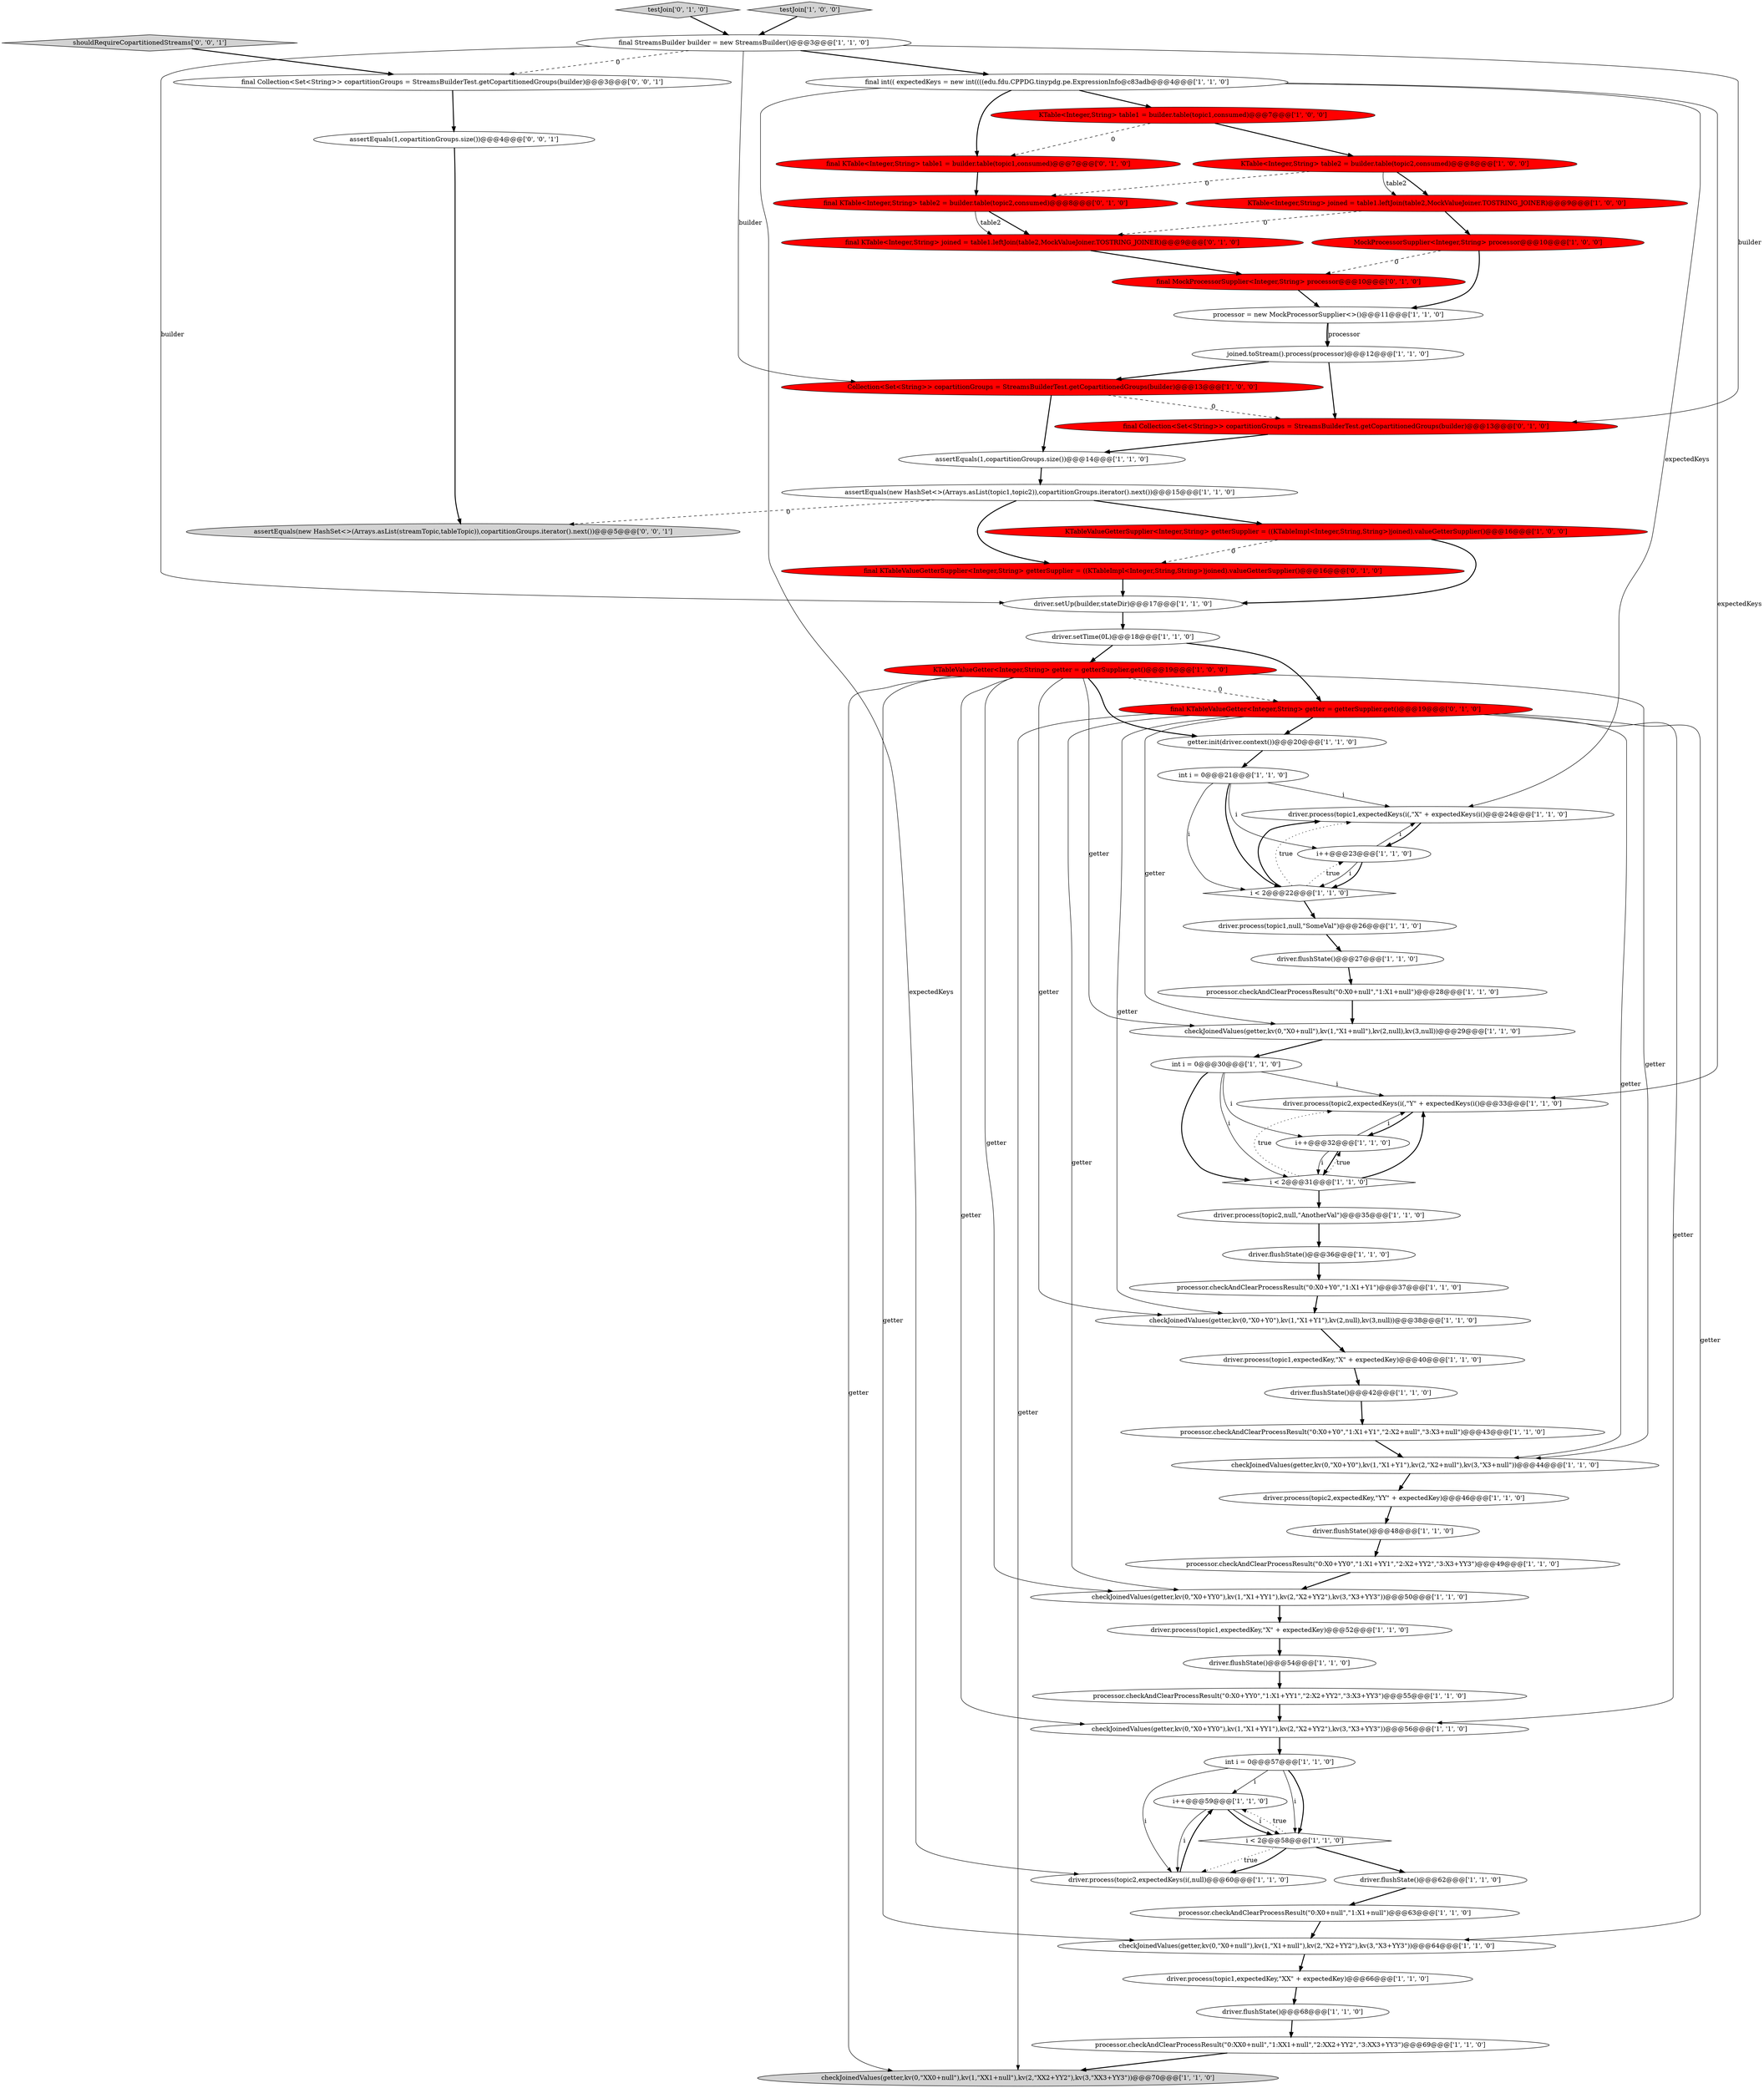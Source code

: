 digraph {
13 [style = filled, label = "checkJoinedValues(getter,kv(0,\"X0+Y0\"),kv(1,\"X1+Y1\"),kv(2,null),kv(3,null))@@@38@@@['1', '1', '0']", fillcolor = white, shape = ellipse image = "AAA0AAABBB1BBB"];
33 [style = filled, label = "KTable<Integer,String> table2 = builder.table(topic2,consumed)@@@8@@@['1', '0', '0']", fillcolor = red, shape = ellipse image = "AAA1AAABBB1BBB"];
29 [style = filled, label = "i++@@@59@@@['1', '1', '0']", fillcolor = white, shape = ellipse image = "AAA0AAABBB1BBB"];
49 [style = filled, label = "driver.process(topic2,expectedKeys(i(,\"Y\" + expectedKeys(i()@@@33@@@['1', '1', '0']", fillcolor = white, shape = ellipse image = "AAA0AAABBB1BBB"];
23 [style = filled, label = "processor.checkAndClearProcessResult(\"0:X0+null\",\"1:X1+null\")@@@28@@@['1', '1', '0']", fillcolor = white, shape = ellipse image = "AAA0AAABBB1BBB"];
57 [style = filled, label = "final KTable<Integer,String> table2 = builder.table(topic2,consumed)@@@8@@@['0', '1', '0']", fillcolor = red, shape = ellipse image = "AAA1AAABBB2BBB"];
45 [style = filled, label = "checkJoinedValues(getter,kv(0,\"X0+null\"),kv(1,\"X1+null\"),kv(2,\"X2+YY2\"),kv(3,\"X3+YY3\"))@@@64@@@['1', '1', '0']", fillcolor = white, shape = ellipse image = "AAA0AAABBB1BBB"];
53 [style = filled, label = "i < 2@@@58@@@['1', '1', '0']", fillcolor = white, shape = diamond image = "AAA0AAABBB1BBB"];
17 [style = filled, label = "Collection<Set<String>> copartitionGroups = StreamsBuilderTest.getCopartitionedGroups(builder)@@@13@@@['1', '0', '0']", fillcolor = red, shape = ellipse image = "AAA1AAABBB1BBB"];
20 [style = filled, label = "getter.init(driver.context())@@@20@@@['1', '1', '0']", fillcolor = white, shape = ellipse image = "AAA0AAABBB1BBB"];
43 [style = filled, label = "checkJoinedValues(getter,kv(0,\"X0+Y0\"),kv(1,\"X1+Y1\"),kv(2,\"X2+null\"),kv(3,\"X3+null\"))@@@44@@@['1', '1', '0']", fillcolor = white, shape = ellipse image = "AAA0AAABBB1BBB"];
63 [style = filled, label = "testJoin['0', '1', '0']", fillcolor = lightgray, shape = diamond image = "AAA0AAABBB2BBB"];
54 [style = filled, label = "i++@@@32@@@['1', '1', '0']", fillcolor = white, shape = ellipse image = "AAA0AAABBB1BBB"];
35 [style = filled, label = "processor.checkAndClearProcessResult(\"0:X0+YY0\",\"1:X1+YY1\",\"2:X2+YY2\",\"3:X3+YY3\")@@@49@@@['1', '1', '0']", fillcolor = white, shape = ellipse image = "AAA0AAABBB1BBB"];
25 [style = filled, label = "driver.process(topic2,null,\"AnotherVal\")@@@35@@@['1', '1', '0']", fillcolor = white, shape = ellipse image = "AAA0AAABBB1BBB"];
31 [style = filled, label = "driver.flushState()@@@48@@@['1', '1', '0']", fillcolor = white, shape = ellipse image = "AAA0AAABBB1BBB"];
48 [style = filled, label = "driver.flushState()@@@62@@@['1', '1', '0']", fillcolor = white, shape = ellipse image = "AAA0AAABBB1BBB"];
19 [style = filled, label = "driver.flushState()@@@42@@@['1', '1', '0']", fillcolor = white, shape = ellipse image = "AAA0AAABBB1BBB"];
52 [style = filled, label = "driver.process(topic2,expectedKey,\"YY\" + expectedKey)@@@46@@@['1', '1', '0']", fillcolor = white, shape = ellipse image = "AAA0AAABBB1BBB"];
41 [style = filled, label = "checkJoinedValues(getter,kv(0,\"XX0+null\"),kv(1,\"XX1+null\"),kv(2,\"XX2+YY2\"),kv(3,\"XX3+YY3\"))@@@70@@@['1', '1', '0']", fillcolor = lightgray, shape = ellipse image = "AAA0AAABBB1BBB"];
9 [style = filled, label = "testJoin['1', '0', '0']", fillcolor = lightgray, shape = diamond image = "AAA0AAABBB1BBB"];
5 [style = filled, label = "KTable<Integer,String> joined = table1.leftJoin(table2,MockValueJoiner.TOSTRING_JOINER)@@@9@@@['1', '0', '0']", fillcolor = red, shape = ellipse image = "AAA1AAABBB1BBB"];
28 [style = filled, label = "KTableValueGetter<Integer,String> getter = getterSupplier.get()@@@19@@@['1', '0', '0']", fillcolor = red, shape = ellipse image = "AAA1AAABBB1BBB"];
18 [style = filled, label = "driver.process(topic1,expectedKeys(i(,\"X\" + expectedKeys(i()@@@24@@@['1', '1', '0']", fillcolor = white, shape = ellipse image = "AAA0AAABBB1BBB"];
60 [style = filled, label = "final KTable<Integer,String> joined = table1.leftJoin(table2,MockValueJoiner.TOSTRING_JOINER)@@@9@@@['0', '1', '0']", fillcolor = red, shape = ellipse image = "AAA1AAABBB2BBB"];
62 [style = filled, label = "final KTableValueGetterSupplier<Integer,String> getterSupplier = ((KTableImpl<Integer,String,String>)joined).valueGetterSupplier()@@@16@@@['0', '1', '0']", fillcolor = red, shape = ellipse image = "AAA1AAABBB2BBB"];
36 [style = filled, label = "MockProcessorSupplier<Integer,String> processor@@@10@@@['1', '0', '0']", fillcolor = red, shape = ellipse image = "AAA1AAABBB1BBB"];
59 [style = filled, label = "final MockProcessorSupplier<Integer,String> processor@@@10@@@['0', '1', '0']", fillcolor = red, shape = ellipse image = "AAA1AAABBB2BBB"];
14 [style = filled, label = "driver.flushState()@@@27@@@['1', '1', '0']", fillcolor = white, shape = ellipse image = "AAA0AAABBB1BBB"];
4 [style = filled, label = "processor.checkAndClearProcessResult(\"0:X0+YY0\",\"1:X1+YY1\",\"2:X2+YY2\",\"3:X3+YY3\")@@@55@@@['1', '1', '0']", fillcolor = white, shape = ellipse image = "AAA0AAABBB1BBB"];
50 [style = filled, label = "driver.process(topic2,expectedKeys(i(,null)@@@60@@@['1', '1', '0']", fillcolor = white, shape = ellipse image = "AAA0AAABBB1BBB"];
30 [style = filled, label = "driver.process(topic1,null,\"SomeVal\")@@@26@@@['1', '1', '0']", fillcolor = white, shape = ellipse image = "AAA0AAABBB1BBB"];
46 [style = filled, label = "driver.process(topic1,expectedKey,\"XX\" + expectedKey)@@@66@@@['1', '1', '0']", fillcolor = white, shape = ellipse image = "AAA0AAABBB1BBB"];
24 [style = filled, label = "driver.process(topic1,expectedKey,\"X\" + expectedKey)@@@40@@@['1', '1', '0']", fillcolor = white, shape = ellipse image = "AAA0AAABBB1BBB"];
56 [style = filled, label = "final KTableValueGetter<Integer,String> getter = getterSupplier.get()@@@19@@@['0', '1', '0']", fillcolor = red, shape = ellipse image = "AAA1AAABBB2BBB"];
39 [style = filled, label = "int i = 0@@@21@@@['1', '1', '0']", fillcolor = white, shape = ellipse image = "AAA0AAABBB1BBB"];
8 [style = filled, label = "assertEquals(1,copartitionGroups.size())@@@14@@@['1', '1', '0']", fillcolor = white, shape = ellipse image = "AAA0AAABBB1BBB"];
65 [style = filled, label = "shouldRequireCopartitionedStreams['0', '0', '1']", fillcolor = lightgray, shape = diamond image = "AAA0AAABBB3BBB"];
6 [style = filled, label = "processor = new MockProcessorSupplier<>()@@@11@@@['1', '1', '0']", fillcolor = white, shape = ellipse image = "AAA0AAABBB1BBB"];
26 [style = filled, label = "joined.toStream().process(processor)@@@12@@@['1', '1', '0']", fillcolor = white, shape = ellipse image = "AAA0AAABBB1BBB"];
1 [style = filled, label = "driver.flushState()@@@68@@@['1', '1', '0']", fillcolor = white, shape = ellipse image = "AAA0AAABBB1BBB"];
15 [style = filled, label = "checkJoinedValues(getter,kv(0,\"X0+null\"),kv(1,\"X1+null\"),kv(2,null),kv(3,null))@@@29@@@['1', '1', '0']", fillcolor = white, shape = ellipse image = "AAA0AAABBB1BBB"];
66 [style = filled, label = "assertEquals(new HashSet<>(Arrays.asList(streamTopic,tableTopic)),copartitionGroups.iterator().next())@@@5@@@['0', '0', '1']", fillcolor = lightgray, shape = ellipse image = "AAA0AAABBB3BBB"];
11 [style = filled, label = "driver.setUp(builder,stateDir)@@@17@@@['1', '1', '0']", fillcolor = white, shape = ellipse image = "AAA0AAABBB1BBB"];
51 [style = filled, label = "i++@@@23@@@['1', '1', '0']", fillcolor = white, shape = ellipse image = "AAA0AAABBB1BBB"];
27 [style = filled, label = "checkJoinedValues(getter,kv(0,\"X0+YY0\"),kv(1,\"X1+YY1\"),kv(2,\"X2+YY2\"),kv(3,\"X3+YY3\"))@@@56@@@['1', '1', '0']", fillcolor = white, shape = ellipse image = "AAA0AAABBB1BBB"];
38 [style = filled, label = "processor.checkAndClearProcessResult(\"0:X0+Y0\",\"1:X1+Y1\")@@@37@@@['1', '1', '0']", fillcolor = white, shape = ellipse image = "AAA0AAABBB1BBB"];
40 [style = filled, label = "i < 2@@@31@@@['1', '1', '0']", fillcolor = white, shape = diamond image = "AAA0AAABBB1BBB"];
42 [style = filled, label = "processor.checkAndClearProcessResult(\"0:X0+Y0\",\"1:X1+Y1\",\"2:X2+null\",\"3:X3+null\")@@@43@@@['1', '1', '0']", fillcolor = white, shape = ellipse image = "AAA0AAABBB1BBB"];
3 [style = filled, label = "driver.setTime(0L)@@@18@@@['1', '1', '0']", fillcolor = white, shape = ellipse image = "AAA0AAABBB1BBB"];
7 [style = filled, label = "processor.checkAndClearProcessResult(\"0:XX0+null\",\"1:XX1+null\",\"2:XX2+YY2\",\"3:XX3+YY3\")@@@69@@@['1', '1', '0']", fillcolor = white, shape = ellipse image = "AAA0AAABBB1BBB"];
22 [style = filled, label = "processor.checkAndClearProcessResult(\"0:X0+null\",\"1:X1+null\")@@@63@@@['1', '1', '0']", fillcolor = white, shape = ellipse image = "AAA0AAABBB1BBB"];
64 [style = filled, label = "assertEquals(1,copartitionGroups.size())@@@4@@@['0', '0', '1']", fillcolor = white, shape = ellipse image = "AAA0AAABBB3BBB"];
16 [style = filled, label = "KTable<Integer,String> table1 = builder.table(topic1,consumed)@@@7@@@['1', '0', '0']", fillcolor = red, shape = ellipse image = "AAA1AAABBB1BBB"];
37 [style = filled, label = "final StreamsBuilder builder = new StreamsBuilder()@@@3@@@['1', '1', '0']", fillcolor = white, shape = ellipse image = "AAA0AAABBB1BBB"];
58 [style = filled, label = "final KTable<Integer,String> table1 = builder.table(topic1,consumed)@@@7@@@['0', '1', '0']", fillcolor = red, shape = ellipse image = "AAA1AAABBB2BBB"];
61 [style = filled, label = "final Collection<Set<String>> copartitionGroups = StreamsBuilderTest.getCopartitionedGroups(builder)@@@13@@@['0', '1', '0']", fillcolor = red, shape = ellipse image = "AAA1AAABBB2BBB"];
10 [style = filled, label = "final int(( expectedKeys = new int((((edu.fdu.CPPDG.tinypdg.pe.ExpressionInfo@c83adb@@@4@@@['1', '1', '0']", fillcolor = white, shape = ellipse image = "AAA0AAABBB1BBB"];
2 [style = filled, label = "driver.flushState()@@@54@@@['1', '1', '0']", fillcolor = white, shape = ellipse image = "AAA0AAABBB1BBB"];
12 [style = filled, label = "driver.flushState()@@@36@@@['1', '1', '0']", fillcolor = white, shape = ellipse image = "AAA0AAABBB1BBB"];
55 [style = filled, label = "checkJoinedValues(getter,kv(0,\"X0+YY0\"),kv(1,\"X1+YY1\"),kv(2,\"X2+YY2\"),kv(3,\"X3+YY3\"))@@@50@@@['1', '1', '0']", fillcolor = white, shape = ellipse image = "AAA0AAABBB1BBB"];
21 [style = filled, label = "int i = 0@@@30@@@['1', '1', '0']", fillcolor = white, shape = ellipse image = "AAA0AAABBB1BBB"];
0 [style = filled, label = "driver.process(topic1,expectedKey,\"X\" + expectedKey)@@@52@@@['1', '1', '0']", fillcolor = white, shape = ellipse image = "AAA0AAABBB1BBB"];
47 [style = filled, label = "int i = 0@@@57@@@['1', '1', '0']", fillcolor = white, shape = ellipse image = "AAA0AAABBB1BBB"];
34 [style = filled, label = "i < 2@@@22@@@['1', '1', '0']", fillcolor = white, shape = diamond image = "AAA0AAABBB1BBB"];
32 [style = filled, label = "KTableValueGetterSupplier<Integer,String> getterSupplier = ((KTableImpl<Integer,String,String>)joined).valueGetterSupplier()@@@16@@@['1', '0', '0']", fillcolor = red, shape = ellipse image = "AAA1AAABBB1BBB"];
67 [style = filled, label = "final Collection<Set<String>> copartitionGroups = StreamsBuilderTest.getCopartitionedGroups(builder)@@@3@@@['0', '0', '1']", fillcolor = white, shape = ellipse image = "AAA0AAABBB3BBB"];
44 [style = filled, label = "assertEquals(new HashSet<>(Arrays.asList(topic1,topic2)),copartitionGroups.iterator().next())@@@15@@@['1', '1', '0']", fillcolor = white, shape = ellipse image = "AAA0AAABBB1BBB"];
40->49 [style = bold, label=""];
65->67 [style = bold, label=""];
47->53 [style = solid, label="i"];
35->55 [style = bold, label=""];
28->20 [style = bold, label=""];
15->21 [style = bold, label=""];
39->34 [style = solid, label="i"];
34->18 [style = bold, label=""];
40->25 [style = bold, label=""];
8->44 [style = bold, label=""];
9->37 [style = bold, label=""];
44->66 [style = dashed, label="0"];
6->26 [style = solid, label="processor"];
56->27 [style = solid, label="getter"];
12->38 [style = bold, label=""];
31->35 [style = bold, label=""];
54->49 [style = solid, label="i"];
54->40 [style = solid, label="i"];
39->18 [style = solid, label="i"];
28->27 [style = solid, label="getter"];
34->51 [style = dotted, label="true"];
30->14 [style = bold, label=""];
26->61 [style = bold, label=""];
28->43 [style = solid, label="getter"];
36->59 [style = dashed, label="0"];
59->6 [style = bold, label=""];
32->11 [style = bold, label=""];
5->36 [style = bold, label=""];
51->34 [style = solid, label="i"];
53->48 [style = bold, label=""];
40->49 [style = dotted, label="true"];
36->6 [style = bold, label=""];
19->42 [style = bold, label=""];
47->53 [style = bold, label=""];
50->29 [style = bold, label=""];
16->58 [style = dashed, label="0"];
24->19 [style = bold, label=""];
67->64 [style = bold, label=""];
26->17 [style = bold, label=""];
34->18 [style = dotted, label="true"];
39->34 [style = bold, label=""];
57->60 [style = bold, label=""];
28->45 [style = solid, label="getter"];
2->4 [style = bold, label=""];
10->49 [style = solid, label="expectedKeys"];
51->18 [style = solid, label="i"];
16->33 [style = bold, label=""];
56->15 [style = solid, label="getter"];
61->8 [style = bold, label=""];
44->32 [style = bold, label=""];
63->37 [style = bold, label=""];
64->66 [style = bold, label=""];
20->39 [style = bold, label=""];
18->51 [style = bold, label=""];
37->61 [style = solid, label="builder"];
29->50 [style = solid, label="i"];
45->46 [style = bold, label=""];
27->47 [style = bold, label=""];
32->62 [style = dashed, label="0"];
49->54 [style = bold, label=""];
17->8 [style = bold, label=""];
54->40 [style = bold, label=""];
6->26 [style = bold, label=""];
33->57 [style = dashed, label="0"];
13->24 [style = bold, label=""];
44->62 [style = bold, label=""];
22->45 [style = bold, label=""];
37->10 [style = bold, label=""];
37->11 [style = solid, label="builder"];
53->29 [style = dotted, label="true"];
23->15 [style = bold, label=""];
58->57 [style = bold, label=""];
57->60 [style = solid, label="table2"];
53->50 [style = dotted, label="true"];
39->51 [style = solid, label="i"];
33->5 [style = bold, label=""];
56->41 [style = solid, label="getter"];
5->60 [style = dashed, label="0"];
1->7 [style = bold, label=""];
28->56 [style = dashed, label="0"];
28->55 [style = solid, label="getter"];
10->18 [style = solid, label="expectedKeys"];
40->54 [style = dotted, label="true"];
53->50 [style = bold, label=""];
47->29 [style = solid, label="i"];
3->28 [style = bold, label=""];
56->55 [style = solid, label="getter"];
37->67 [style = dashed, label="0"];
62->11 [style = bold, label=""];
10->16 [style = bold, label=""];
14->23 [style = bold, label=""];
11->3 [style = bold, label=""];
47->50 [style = solid, label="i"];
28->13 [style = solid, label="getter"];
7->41 [style = bold, label=""];
21->49 [style = solid, label="i"];
56->43 [style = solid, label="getter"];
29->53 [style = bold, label=""];
28->15 [style = solid, label="getter"];
42->43 [style = bold, label=""];
56->13 [style = solid, label="getter"];
0->2 [style = bold, label=""];
48->22 [style = bold, label=""];
55->0 [style = bold, label=""];
43->52 [style = bold, label=""];
37->17 [style = solid, label="builder"];
60->59 [style = bold, label=""];
56->45 [style = solid, label="getter"];
34->30 [style = bold, label=""];
29->53 [style = solid, label="i"];
46->1 [style = bold, label=""];
25->12 [style = bold, label=""];
4->27 [style = bold, label=""];
33->5 [style = solid, label="table2"];
28->41 [style = solid, label="getter"];
52->31 [style = bold, label=""];
10->50 [style = solid, label="expectedKeys"];
21->54 [style = solid, label="i"];
17->61 [style = dashed, label="0"];
21->40 [style = bold, label=""];
56->20 [style = bold, label=""];
51->34 [style = bold, label=""];
38->13 [style = bold, label=""];
10->58 [style = bold, label=""];
21->40 [style = solid, label="i"];
3->56 [style = bold, label=""];
}
